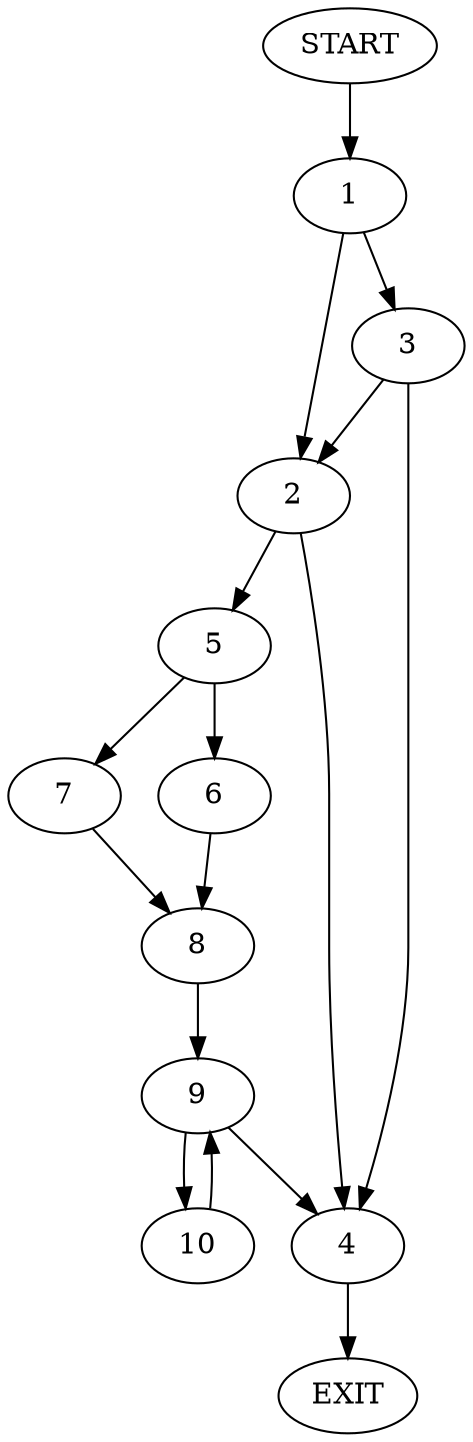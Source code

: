 digraph {
0 [label="START"]
11 [label="EXIT"]
0 -> 1
1 -> 2
1 -> 3
3 -> 2
3 -> 4
2 -> 5
2 -> 4
4 -> 11
5 -> 6
5 -> 7
7 -> 8
6 -> 8
8 -> 9
9 -> 10
9 -> 4
10 -> 9
}
